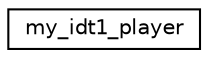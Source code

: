 digraph "Graphical Class Hierarchy"
{
 // LATEX_PDF_SIZE
  edge [fontname="Helvetica",fontsize="10",labelfontname="Helvetica",labelfontsize="10"];
  node [fontname="Helvetica",fontsize="10",shape=record];
  rankdir="LR";
  Node0 [label="my_idt1_player",height=0.2,width=0.4,color="black", fillcolor="white", style="filled",URL="$structmy__idt1__player.html",tooltip=" "];
}
